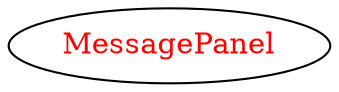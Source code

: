 digraph dependencyGraph {
 concentrate=true;
 ranksep="2.0";
 rankdir="LR"; 
 splines="ortho";
"MessagePanel" [fontcolor="red"];
}